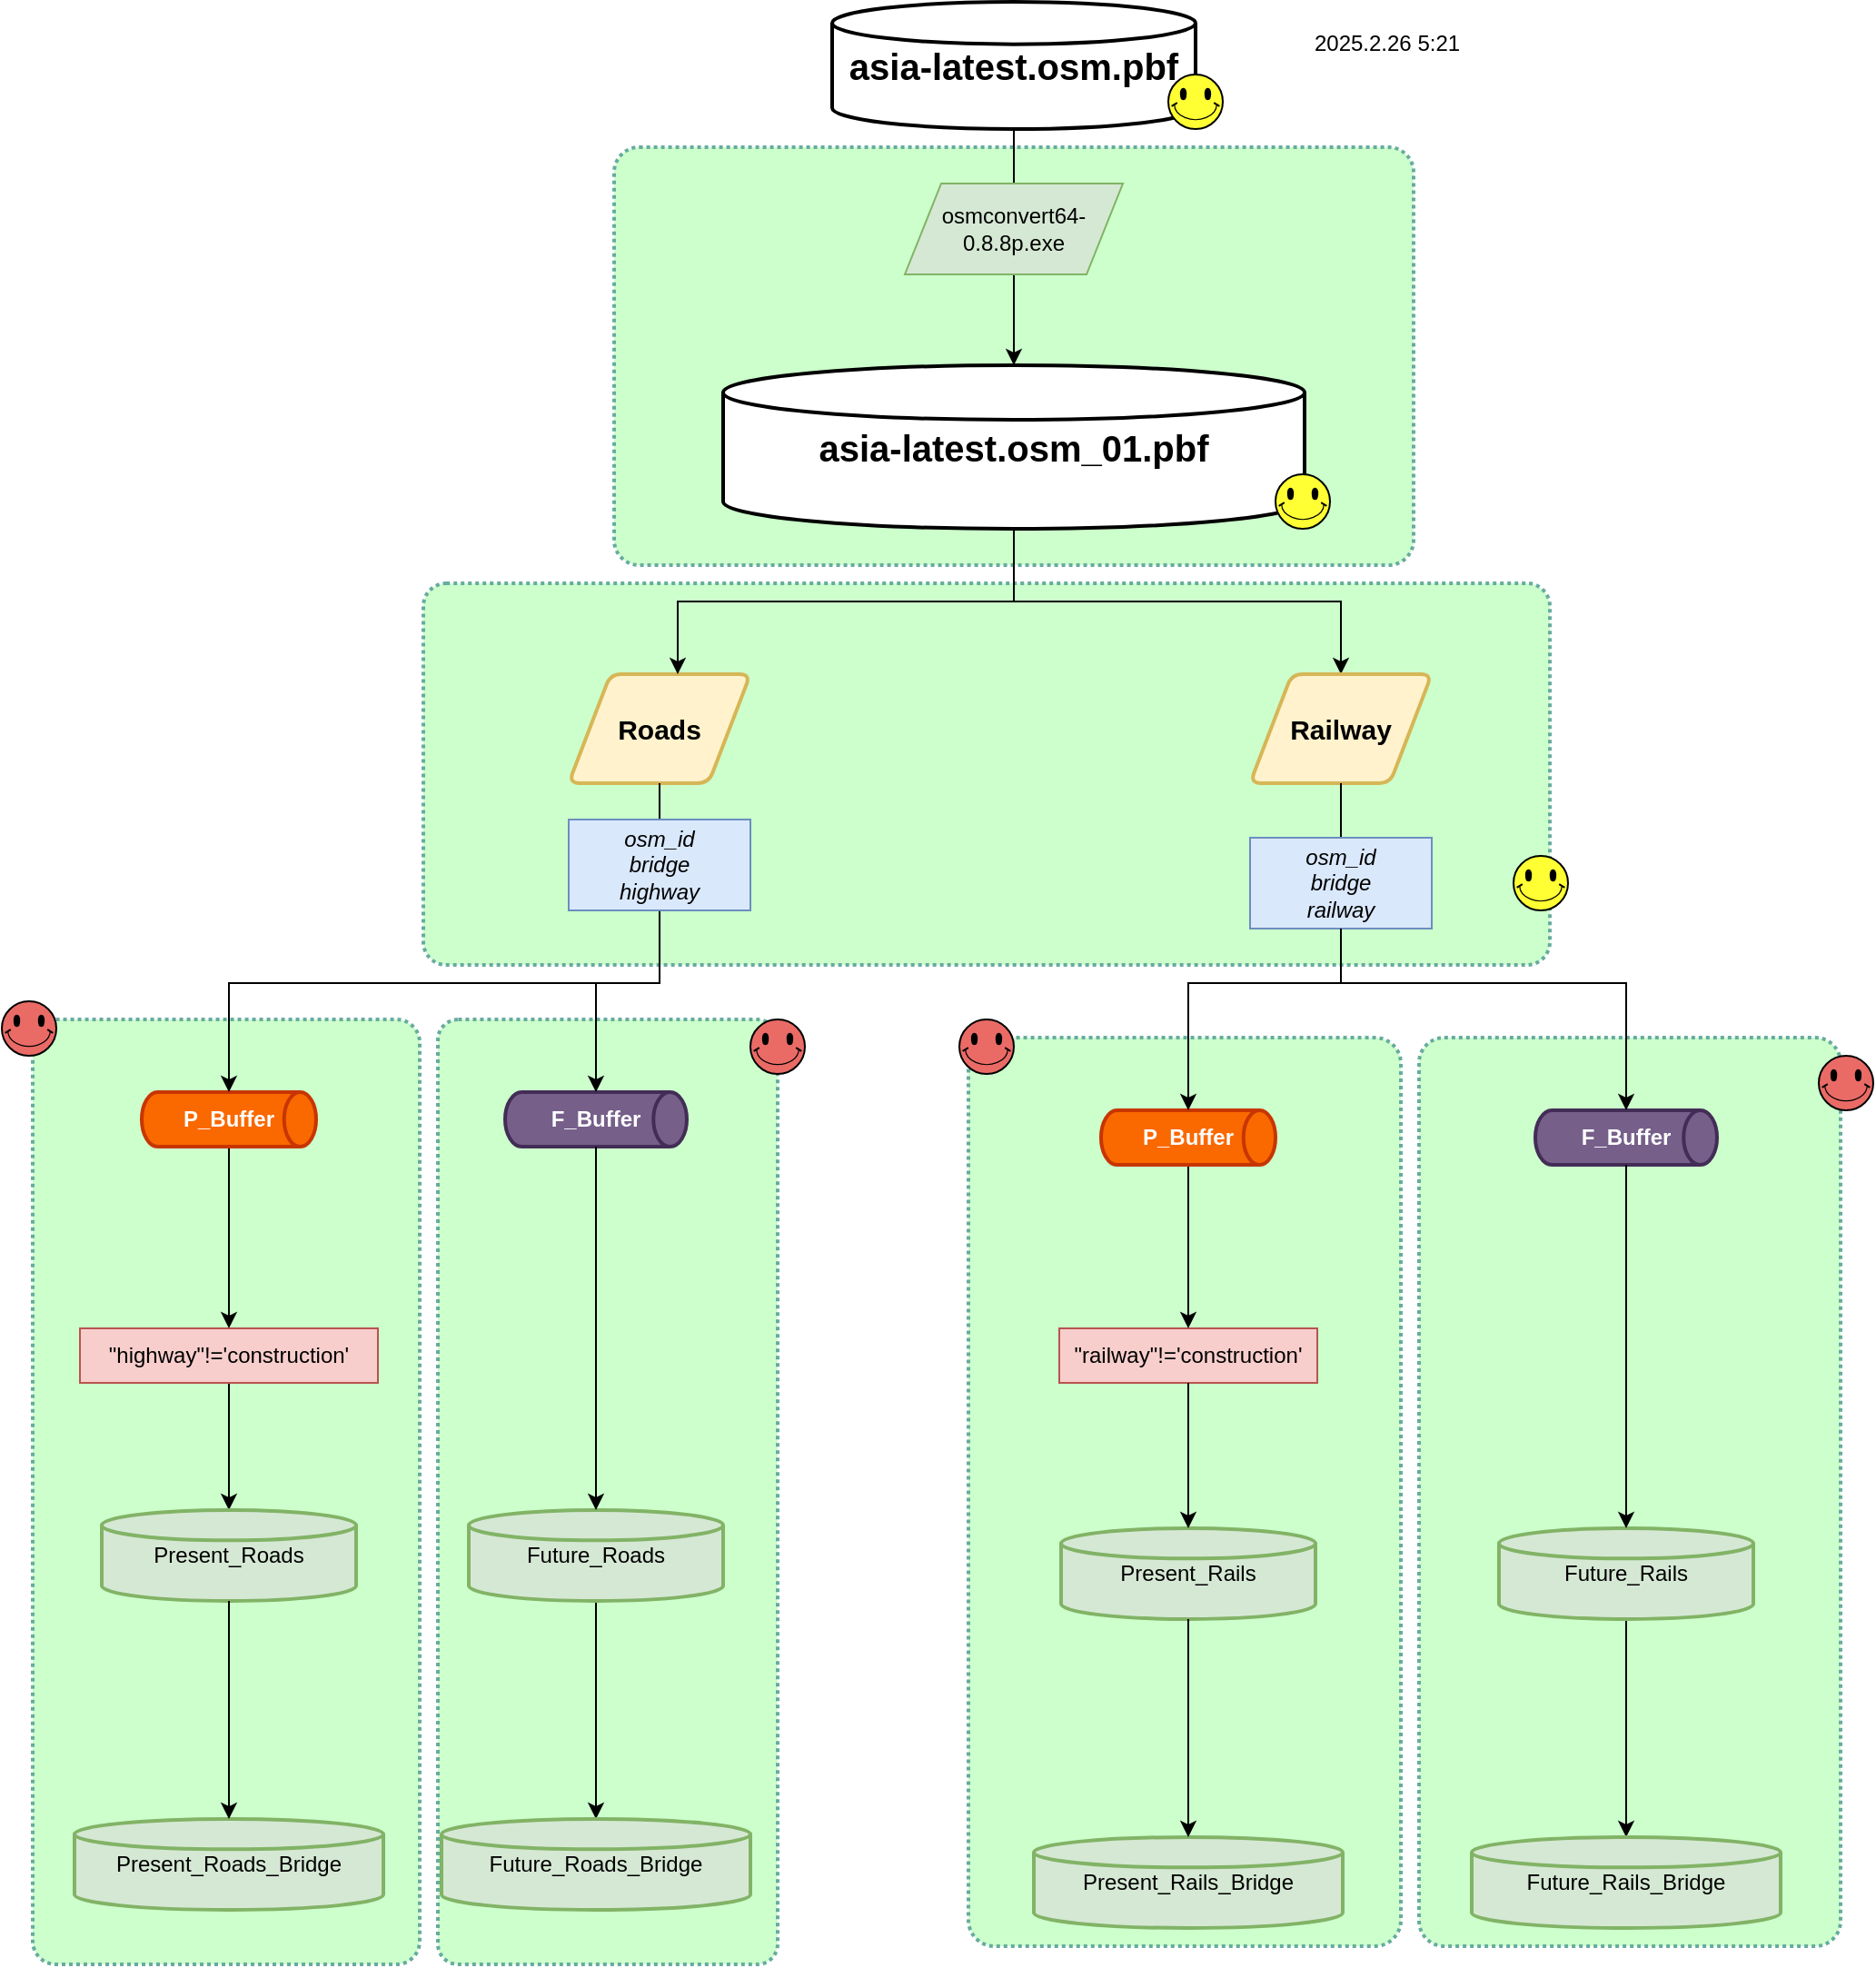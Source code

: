 <mxfile version="26.0.16">
  <diagram name="第 1 页" id="PRK_khNogwvU180XUK6u">
    <mxGraphModel dx="1793" dy="965" grid="1" gridSize="10" guides="1" tooltips="1" connect="1" arrows="1" fold="1" page="1" pageScale="1" pageWidth="1169" pageHeight="1654" math="0" shadow="0">
      <root>
        <mxCell id="0" />
        <mxCell id="1" parent="0" />
        <mxCell id="56wWmqGhiEMz0oBVw_xG-69" value="" style="rounded=1;whiteSpace=wrap;html=1;fillColor=#CCFFCC;strokeColor=#67AB9F;strokeWidth=2;shadow=0;arcSize=6;dashed=1;dashPattern=1 1;" vertex="1" parent="1">
          <mxGeometry x="860" y="650" width="232" height="500" as="geometry" />
        </mxCell>
        <mxCell id="56wWmqGhiEMz0oBVw_xG-68" value="" style="rounded=1;whiteSpace=wrap;html=1;fillColor=#CCFFCC;strokeColor=#67AB9F;strokeWidth=2;shadow=0;arcSize=6;dashed=1;dashPattern=1 1;" vertex="1" parent="1">
          <mxGeometry x="320" y="640" width="187" height="520" as="geometry" />
        </mxCell>
        <mxCell id="56wWmqGhiEMz0oBVw_xG-57" value="" style="rounded=1;whiteSpace=wrap;html=1;fillColor=#CCFFCC;strokeColor=#67AB9F;strokeWidth=2;shadow=0;arcSize=6;dashed=1;dashPattern=1 1;" vertex="1" parent="1">
          <mxGeometry x="612" y="650" width="238" height="500" as="geometry" />
        </mxCell>
        <mxCell id="56wWmqGhiEMz0oBVw_xG-56" value="" style="rounded=1;whiteSpace=wrap;html=1;fillColor=#CCFFCC;strokeColor=#67AB9F;strokeWidth=2;shadow=0;arcSize=6;dashed=1;dashPattern=1 1;" vertex="1" parent="1">
          <mxGeometry x="97" y="640" width="213" height="520" as="geometry" />
        </mxCell>
        <mxCell id="56wWmqGhiEMz0oBVw_xG-54" value="" style="rounded=1;whiteSpace=wrap;html=1;fillColor=#CCFFCC;strokeColor=#67AB9F;strokeWidth=2;shadow=0;arcSize=6;dashed=1;dashPattern=1 1;" vertex="1" parent="1">
          <mxGeometry x="312" y="400" width="620" height="210" as="geometry" />
        </mxCell>
        <mxCell id="56wWmqGhiEMz0oBVw_xG-53" value="" style="rounded=1;whiteSpace=wrap;html=1;fillColor=#CCFFCC;strokeColor=#67AB9F;strokeWidth=2;shadow=0;arcSize=6;dashed=1;dashPattern=1 1;" vertex="1" parent="1">
          <mxGeometry x="417" y="160" width="440" height="230" as="geometry" />
        </mxCell>
        <mxCell id="56wWmqGhiEMz0oBVw_xG-6" value="&lt;span style=&quot;font-size: 20px; font-weight: 700;&quot;&gt;asia-latest.osm.pbf&lt;/span&gt;" style="strokeWidth=2;html=1;shape=mxgraph.flowchart.database;whiteSpace=wrap;" vertex="1" parent="1">
          <mxGeometry x="537" y="80" width="200" height="70" as="geometry" />
        </mxCell>
        <mxCell id="56wWmqGhiEMz0oBVw_xG-33" style="edgeStyle=orthogonalEdgeStyle;rounded=0;orthogonalLoop=1;jettySize=auto;html=1;entryX=0.5;entryY=0;entryDx=0;entryDy=0;" edge="1" parent="1" source="56wWmqGhiEMz0oBVw_xG-8" target="56wWmqGhiEMz0oBVw_xG-13">
          <mxGeometry relative="1" as="geometry" />
        </mxCell>
        <mxCell id="56wWmqGhiEMz0oBVw_xG-8" value="&lt;span style=&quot;font-size: 20px; font-weight: 700;&quot;&gt;asia-latest.osm_01.pbf&lt;/span&gt;" style="strokeWidth=2;html=1;shape=mxgraph.flowchart.database;whiteSpace=wrap;" vertex="1" parent="1">
          <mxGeometry x="477" y="280" width="320" height="90" as="geometry" />
        </mxCell>
        <mxCell id="56wWmqGhiEMz0oBVw_xG-11" style="edgeStyle=orthogonalEdgeStyle;rounded=0;orthogonalLoop=1;jettySize=auto;html=1;entryX=0.5;entryY=0;entryDx=0;entryDy=0;entryPerimeter=0;" edge="1" parent="1" source="56wWmqGhiEMz0oBVw_xG-6" target="56wWmqGhiEMz0oBVw_xG-8">
          <mxGeometry relative="1" as="geometry" />
        </mxCell>
        <mxCell id="56wWmqGhiEMz0oBVw_xG-5" value="osmconvert64-0.8.8p.exe" style="shape=parallelogram;perimeter=parallelogramPerimeter;whiteSpace=wrap;html=1;fixedSize=1;fillColor=#d5e8d4;strokeColor=#82b366;" vertex="1" parent="1">
          <mxGeometry x="577" y="180" width="120" height="50" as="geometry" />
        </mxCell>
        <mxCell id="56wWmqGhiEMz0oBVw_xG-12" value="Roads" style="shape=parallelogram;html=1;strokeWidth=2;perimeter=parallelogramPerimeter;whiteSpace=wrap;rounded=1;arcSize=12;size=0.23;fontSize=15;fontStyle=1;fillColor=#fff2cc;strokeColor=#d6b656;" vertex="1" parent="1">
          <mxGeometry x="392" y="450" width="100" height="60" as="geometry" />
        </mxCell>
        <mxCell id="56wWmqGhiEMz0oBVw_xG-13" value="Railway" style="shape=parallelogram;html=1;strokeWidth=2;perimeter=parallelogramPerimeter;whiteSpace=wrap;rounded=1;arcSize=12;size=0.23;fontSize=15;fontStyle=1;fillColor=#fff2cc;strokeColor=#d6b656;" vertex="1" parent="1">
          <mxGeometry x="767" y="450" width="100" height="60" as="geometry" />
        </mxCell>
        <mxCell id="56wWmqGhiEMz0oBVw_xG-17" value="&quot;railway&quot;!=&#39;construction&#39;" style="rounded=0;whiteSpace=wrap;html=1;fontStyle=0;spacing=2;fillColor=#f8cecc;strokeColor=#b85450;" vertex="1" parent="1">
          <mxGeometry x="662" y="810" width="142" height="30" as="geometry" />
        </mxCell>
        <mxCell id="56wWmqGhiEMz0oBVw_xG-25" style="edgeStyle=orthogonalEdgeStyle;rounded=0;orthogonalLoop=1;jettySize=auto;html=1;" edge="1" parent="1" source="56wWmqGhiEMz0oBVw_xG-19" target="56wWmqGhiEMz0oBVw_xG-20">
          <mxGeometry relative="1" as="geometry" />
        </mxCell>
        <mxCell id="56wWmqGhiEMz0oBVw_xG-19" value="&quot;highway&quot;!=&#39;construction&#39;" style="rounded=0;whiteSpace=wrap;html=1;fontStyle=0;spacing=2;fillColor=#f8cecc;strokeColor=#b85450;" vertex="1" parent="1">
          <mxGeometry x="123" y="810" width="164" height="30" as="geometry" />
        </mxCell>
        <mxCell id="56wWmqGhiEMz0oBVw_xG-20" value="Present_Roads" style="strokeWidth=2;html=1;shape=mxgraph.flowchart.database;whiteSpace=wrap;fillColor=#d5e8d4;strokeColor=#82b366;" vertex="1" parent="1">
          <mxGeometry x="135" y="910" width="140" height="50" as="geometry" />
        </mxCell>
        <mxCell id="56wWmqGhiEMz0oBVw_xG-21" value="Present_Rails" style="strokeWidth=2;html=1;shape=mxgraph.flowchart.database;whiteSpace=wrap;fillColor=#d5e8d4;strokeColor=#82b366;" vertex="1" parent="1">
          <mxGeometry x="663" y="920" width="140" height="50" as="geometry" />
        </mxCell>
        <mxCell id="56wWmqGhiEMz0oBVw_xG-65" style="edgeStyle=orthogonalEdgeStyle;rounded=0;orthogonalLoop=1;jettySize=auto;html=1;" edge="1" parent="1" source="56wWmqGhiEMz0oBVw_xG-22" target="56wWmqGhiEMz0oBVw_xG-61">
          <mxGeometry relative="1" as="geometry" />
        </mxCell>
        <mxCell id="56wWmqGhiEMz0oBVw_xG-22" value="Future_Roads" style="strokeWidth=2;html=1;shape=mxgraph.flowchart.database;whiteSpace=wrap;fillColor=#d5e8d4;strokeColor=#82b366;" vertex="1" parent="1">
          <mxGeometry x="337" y="910" width="140" height="50" as="geometry" />
        </mxCell>
        <mxCell id="56wWmqGhiEMz0oBVw_xG-67" style="edgeStyle=orthogonalEdgeStyle;rounded=0;orthogonalLoop=1;jettySize=auto;html=1;" edge="1" parent="1" source="56wWmqGhiEMz0oBVw_xG-23" target="56wWmqGhiEMz0oBVw_xG-62">
          <mxGeometry relative="1" as="geometry" />
        </mxCell>
        <mxCell id="56wWmqGhiEMz0oBVw_xG-23" value="Future_Rails" style="strokeWidth=2;html=1;shape=mxgraph.flowchart.database;whiteSpace=wrap;fillColor=#d5e8d4;strokeColor=#82b366;" vertex="1" parent="1">
          <mxGeometry x="904" y="920" width="140" height="50" as="geometry" />
        </mxCell>
        <mxCell id="56wWmqGhiEMz0oBVw_xG-28" style="edgeStyle=orthogonalEdgeStyle;rounded=0;orthogonalLoop=1;jettySize=auto;html=1;entryX=0.5;entryY=0;entryDx=0;entryDy=0;entryPerimeter=0;" edge="1" parent="1" source="56wWmqGhiEMz0oBVw_xG-17" target="56wWmqGhiEMz0oBVw_xG-21">
          <mxGeometry relative="1" as="geometry" />
        </mxCell>
        <mxCell id="56wWmqGhiEMz0oBVw_xG-32" style="edgeStyle=orthogonalEdgeStyle;rounded=0;orthogonalLoop=1;jettySize=auto;html=1;entryX=0.6;entryY=0;entryDx=0;entryDy=0;entryPerimeter=0;" edge="1" parent="1" source="56wWmqGhiEMz0oBVw_xG-8" target="56wWmqGhiEMz0oBVw_xG-12">
          <mxGeometry relative="1" as="geometry" />
        </mxCell>
        <mxCell id="56wWmqGhiEMz0oBVw_xG-34" value="F_Buffer" style="strokeWidth=2;html=1;shape=mxgraph.flowchart.direct_data;whiteSpace=wrap;fillColor=#76608a;strokeColor=#432D57;fontColor=#ffffff;fontStyle=1" vertex="1" parent="1">
          <mxGeometry x="357" y="680" width="100" height="30" as="geometry" />
        </mxCell>
        <mxCell id="56wWmqGhiEMz0oBVw_xG-40" style="edgeStyle=orthogonalEdgeStyle;rounded=0;orthogonalLoop=1;jettySize=auto;html=1;exitX=0.5;exitY=1;exitDx=0;exitDy=0;exitPerimeter=0;" edge="1" parent="1" source="56wWmqGhiEMz0oBVw_xG-35" target="56wWmqGhiEMz0oBVw_xG-19">
          <mxGeometry relative="1" as="geometry" />
        </mxCell>
        <mxCell id="56wWmqGhiEMz0oBVw_xG-35" value="P_Buffer" style="strokeWidth=2;html=1;shape=mxgraph.flowchart.direct_data;whiteSpace=wrap;fillColor=#fa6800;strokeColor=#C73500;fontColor=#FFFFFF;fontStyle=1" vertex="1" parent="1">
          <mxGeometry x="157" y="680" width="96" height="30" as="geometry" />
        </mxCell>
        <mxCell id="56wWmqGhiEMz0oBVw_xG-39" style="edgeStyle=orthogonalEdgeStyle;rounded=0;orthogonalLoop=1;jettySize=auto;html=1;entryX=0.5;entryY=0;entryDx=0;entryDy=0;entryPerimeter=0;" edge="1" parent="1" source="56wWmqGhiEMz0oBVw_xG-12" target="56wWmqGhiEMz0oBVw_xG-35">
          <mxGeometry relative="1" as="geometry">
            <Array as="points">
              <mxPoint x="442" y="620" />
              <mxPoint x="205" y="620" />
            </Array>
          </mxGeometry>
        </mxCell>
        <mxCell id="56wWmqGhiEMz0oBVw_xG-42" style="edgeStyle=orthogonalEdgeStyle;rounded=0;orthogonalLoop=1;jettySize=auto;html=1;entryX=0.5;entryY=0;entryDx=0;entryDy=0;entryPerimeter=0;" edge="1" parent="1" source="56wWmqGhiEMz0oBVw_xG-12" target="56wWmqGhiEMz0oBVw_xG-34">
          <mxGeometry relative="1" as="geometry">
            <Array as="points">
              <mxPoint x="442" y="620" />
              <mxPoint x="407" y="620" />
            </Array>
          </mxGeometry>
        </mxCell>
        <mxCell id="56wWmqGhiEMz0oBVw_xG-14" value="osm_id&lt;div&gt;bridge&lt;/div&gt;&lt;div&gt;highway&lt;/div&gt;" style="rounded=0;whiteSpace=wrap;html=1;fontStyle=2;spacing=2;fillColor=#dae8fc;strokeColor=#6c8ebf;" vertex="1" parent="1">
          <mxGeometry x="392" y="530" width="100" height="50" as="geometry" />
        </mxCell>
        <mxCell id="56wWmqGhiEMz0oBVw_xG-43" style="edgeStyle=orthogonalEdgeStyle;rounded=0;orthogonalLoop=1;jettySize=auto;html=1;entryX=0.5;entryY=0;entryDx=0;entryDy=0;entryPerimeter=0;" edge="1" parent="1" source="56wWmqGhiEMz0oBVw_xG-34" target="56wWmqGhiEMz0oBVw_xG-22">
          <mxGeometry relative="1" as="geometry">
            <Array as="points">
              <mxPoint x="407" y="750" />
              <mxPoint x="407" y="750" />
            </Array>
          </mxGeometry>
        </mxCell>
        <mxCell id="56wWmqGhiEMz0oBVw_xG-44" value="F_Buffer" style="strokeWidth=2;html=1;shape=mxgraph.flowchart.direct_data;whiteSpace=wrap;fillColor=#76608a;strokeColor=#432D57;fontColor=#ffffff;fontStyle=1" vertex="1" parent="1">
          <mxGeometry x="924" y="690" width="100" height="30" as="geometry" />
        </mxCell>
        <mxCell id="56wWmqGhiEMz0oBVw_xG-48" style="edgeStyle=orthogonalEdgeStyle;rounded=0;orthogonalLoop=1;jettySize=auto;html=1;" edge="1" parent="1" source="56wWmqGhiEMz0oBVw_xG-45" target="56wWmqGhiEMz0oBVw_xG-17">
          <mxGeometry relative="1" as="geometry" />
        </mxCell>
        <mxCell id="56wWmqGhiEMz0oBVw_xG-45" value="P_Buffer" style="strokeWidth=2;html=1;shape=mxgraph.flowchart.direct_data;whiteSpace=wrap;fillColor=#fa6800;strokeColor=#C73500;fontColor=#FFFFFF;fontStyle=1" vertex="1" parent="1">
          <mxGeometry x="685" y="690" width="96" height="30" as="geometry" />
        </mxCell>
        <mxCell id="56wWmqGhiEMz0oBVw_xG-46" style="edgeStyle=orthogonalEdgeStyle;rounded=0;orthogonalLoop=1;jettySize=auto;html=1;entryX=0.5;entryY=0;entryDx=0;entryDy=0;entryPerimeter=0;" edge="1" parent="1" source="56wWmqGhiEMz0oBVw_xG-13" target="56wWmqGhiEMz0oBVw_xG-45">
          <mxGeometry relative="1" as="geometry">
            <Array as="points">
              <mxPoint x="817" y="620" />
              <mxPoint x="733" y="620" />
            </Array>
          </mxGeometry>
        </mxCell>
        <mxCell id="56wWmqGhiEMz0oBVw_xG-15" value="osm_id&lt;div&gt;bridge&lt;/div&gt;&lt;div&gt;railway&lt;/div&gt;" style="rounded=0;whiteSpace=wrap;html=1;fontStyle=2;spacing=2;fillColor=#dae8fc;strokeColor=#6c8ebf;" vertex="1" parent="1">
          <mxGeometry x="767" y="540" width="100" height="50" as="geometry" />
        </mxCell>
        <mxCell id="56wWmqGhiEMz0oBVw_xG-49" style="edgeStyle=orthogonalEdgeStyle;rounded=0;orthogonalLoop=1;jettySize=auto;html=1;entryX=0.5;entryY=0;entryDx=0;entryDy=0;entryPerimeter=0;" edge="1" parent="1" source="56wWmqGhiEMz0oBVw_xG-44" target="56wWmqGhiEMz0oBVw_xG-23">
          <mxGeometry relative="1" as="geometry" />
        </mxCell>
        <mxCell id="56wWmqGhiEMz0oBVw_xG-50" value="" style="verticalLabelPosition=bottom;verticalAlign=top;html=1;shape=mxgraph.basic.smiley;fillColor=#FFFF33;" vertex="1" parent="1">
          <mxGeometry x="722" y="120" width="30" height="30" as="geometry" />
        </mxCell>
        <mxCell id="56wWmqGhiEMz0oBVw_xG-51" value="" style="verticalLabelPosition=bottom;verticalAlign=top;html=1;shape=mxgraph.basic.smiley;fillColor=#FFFF33;" vertex="1" parent="1">
          <mxGeometry x="781" y="340" width="30" height="30" as="geometry" />
        </mxCell>
        <mxCell id="56wWmqGhiEMz0oBVw_xG-52" value="2025.2.26 5:21" style="text;html=1;align=center;verticalAlign=middle;resizable=0;points=[];autosize=1;strokeColor=none;fillColor=none;" vertex="1" parent="1">
          <mxGeometry x="792" y="88" width="100" height="30" as="geometry" />
        </mxCell>
        <mxCell id="56wWmqGhiEMz0oBVw_xG-55" value="" style="verticalLabelPosition=bottom;verticalAlign=top;html=1;shape=mxgraph.basic.smiley;fillColor=#FFFF33;" vertex="1" parent="1">
          <mxGeometry x="912" y="550" width="30" height="30" as="geometry" />
        </mxCell>
        <mxCell id="56wWmqGhiEMz0oBVw_xG-58" value="" style="verticalLabelPosition=bottom;verticalAlign=top;html=1;shape=mxgraph.basic.smiley;fillColor=#EA6B66;" vertex="1" parent="1">
          <mxGeometry x="1080" y="660" width="30" height="30" as="geometry" />
        </mxCell>
        <mxCell id="56wWmqGhiEMz0oBVw_xG-59" value="" style="verticalLabelPosition=bottom;verticalAlign=top;html=1;shape=mxgraph.basic.smiley;fillColor=#EA6B66;" vertex="1" parent="1">
          <mxGeometry x="492" y="640" width="30" height="30" as="geometry" />
        </mxCell>
        <mxCell id="56wWmqGhiEMz0oBVw_xG-60" value="Present_Roads_Bridge" style="strokeWidth=2;html=1;shape=mxgraph.flowchart.database;whiteSpace=wrap;fillColor=#d5e8d4;strokeColor=#82b366;" vertex="1" parent="1">
          <mxGeometry x="120" y="1080" width="170" height="50" as="geometry" />
        </mxCell>
        <mxCell id="56wWmqGhiEMz0oBVw_xG-61" value="Future_Roads_Bridge" style="strokeWidth=2;html=1;shape=mxgraph.flowchart.database;whiteSpace=wrap;fillColor=#d5e8d4;strokeColor=#82b366;" vertex="1" parent="1">
          <mxGeometry x="322" y="1080" width="170" height="50" as="geometry" />
        </mxCell>
        <mxCell id="56wWmqGhiEMz0oBVw_xG-62" value="Future_Rails_Bridge" style="strokeWidth=2;html=1;shape=mxgraph.flowchart.database;whiteSpace=wrap;fillColor=#d5e8d4;strokeColor=#82b366;" vertex="1" parent="1">
          <mxGeometry x="889" y="1090" width="170" height="50" as="geometry" />
        </mxCell>
        <mxCell id="56wWmqGhiEMz0oBVw_xG-63" value="Present_Rails_Bridge" style="strokeWidth=2;html=1;shape=mxgraph.flowchart.database;whiteSpace=wrap;fillColor=#d5e8d4;strokeColor=#82b366;" vertex="1" parent="1">
          <mxGeometry x="648" y="1090" width="170" height="50" as="geometry" />
        </mxCell>
        <mxCell id="56wWmqGhiEMz0oBVw_xG-64" style="edgeStyle=orthogonalEdgeStyle;rounded=0;orthogonalLoop=1;jettySize=auto;html=1;entryX=0.5;entryY=0;entryDx=0;entryDy=0;entryPerimeter=0;" edge="1" parent="1" source="56wWmqGhiEMz0oBVw_xG-20" target="56wWmqGhiEMz0oBVw_xG-60">
          <mxGeometry relative="1" as="geometry" />
        </mxCell>
        <mxCell id="56wWmqGhiEMz0oBVw_xG-66" style="edgeStyle=orthogonalEdgeStyle;rounded=0;orthogonalLoop=1;jettySize=auto;html=1;entryX=0.5;entryY=0;entryDx=0;entryDy=0;entryPerimeter=0;" edge="1" parent="1" source="56wWmqGhiEMz0oBVw_xG-21" target="56wWmqGhiEMz0oBVw_xG-63">
          <mxGeometry relative="1" as="geometry" />
        </mxCell>
        <mxCell id="56wWmqGhiEMz0oBVw_xG-70" style="edgeStyle=orthogonalEdgeStyle;rounded=0;orthogonalLoop=1;jettySize=auto;html=1;entryX=0.5;entryY=0;entryDx=0;entryDy=0;entryPerimeter=0;" edge="1" parent="1" source="56wWmqGhiEMz0oBVw_xG-15" target="56wWmqGhiEMz0oBVw_xG-44">
          <mxGeometry relative="1" as="geometry">
            <Array as="points">
              <mxPoint x="817" y="620" />
              <mxPoint x="974" y="620" />
            </Array>
          </mxGeometry>
        </mxCell>
        <mxCell id="56wWmqGhiEMz0oBVw_xG-72" value="" style="verticalLabelPosition=bottom;verticalAlign=top;html=1;shape=mxgraph.basic.smiley;fillColor=#EA6B66;" vertex="1" parent="1">
          <mxGeometry x="607" y="640" width="30" height="30" as="geometry" />
        </mxCell>
        <mxCell id="56wWmqGhiEMz0oBVw_xG-73" value="" style="verticalLabelPosition=bottom;verticalAlign=top;html=1;shape=mxgraph.basic.smiley;fillColor=#EA6B66;" vertex="1" parent="1">
          <mxGeometry x="80" y="630" width="30" height="30" as="geometry" />
        </mxCell>
      </root>
    </mxGraphModel>
  </diagram>
</mxfile>
